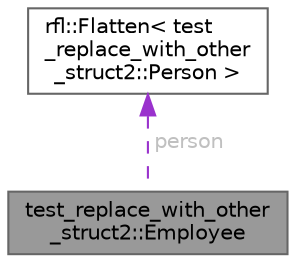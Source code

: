 digraph "test_replace_with_other_struct2::Employee"
{
 // LATEX_PDF_SIZE
  bgcolor="transparent";
  edge [fontname=Helvetica,fontsize=10,labelfontname=Helvetica,labelfontsize=10];
  node [fontname=Helvetica,fontsize=10,shape=box,height=0.2,width=0.4];
  Node1 [id="Node000001",label="test_replace_with_other\l_struct2::Employee",height=0.2,width=0.4,color="gray40", fillcolor="grey60", style="filled", fontcolor="black",tooltip=" "];
  Node2 -> Node1 [id="edge1_Node000001_Node000002",dir="back",color="darkorchid3",style="dashed",tooltip=" ",label=" person",fontcolor="grey" ];
  Node2 [id="Node000002",label="rfl::Flatten\< test\l_replace_with_other\l_struct2::Person \>",height=0.2,width=0.4,color="gray40", fillcolor="white", style="filled",URL="$structrfl_1_1_flatten.html",tooltip=" "];
}

